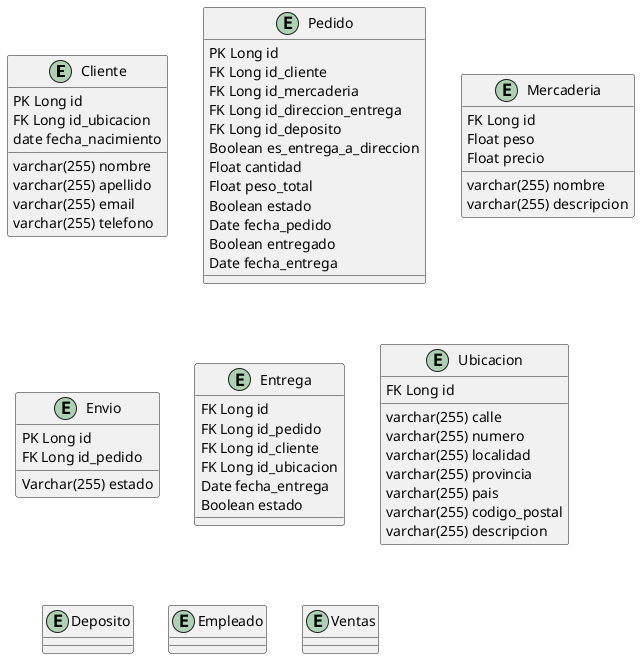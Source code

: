 @startuml

entity Cliente{
    PK Long id
    FK Long id_ubicacion
    varchar(255) nombre
    varchar(255) apellido
    varchar(255) email
    varchar(255) telefono
    date fecha_nacimiento
}

entity Pedido{
    PK Long id
    FK Long id_cliente
    FK Long id_mercaderia
    FK Long id_direccion_entrega
    FK Long id_deposito
    Boolean es_entrega_a_direccion
    Float cantidad
    Float peso_total
    Boolean estado
    Date fecha_pedido
    Boolean entregado
    Date fecha_entrega
}

entity Mercaderia{
    FK Long id
    varchar(255) nombre
    varchar(255) descripcion
    Float peso
    Float precio
}

entity Envio{
    PK Long id
    FK Long id_pedido
    Varchar(255) estado
}

entity Entrega{
    FK Long id
    FK Long id_pedido
    FK Long id_cliente
    FK Long id_ubicacion
    Date fecha_entrega
    Boolean estado
}


entity Ubicacion{
    FK Long id
    varchar(255) calle
    varchar(255) numero
    varchar(255) localidad
    varchar(255) provincia
    varchar(255) pais
    varchar(255) codigo_postal
    varchar(255) descripcion
}

entity Deposito{}

entity Empleado{}

entity Ventas{}


@enduml


